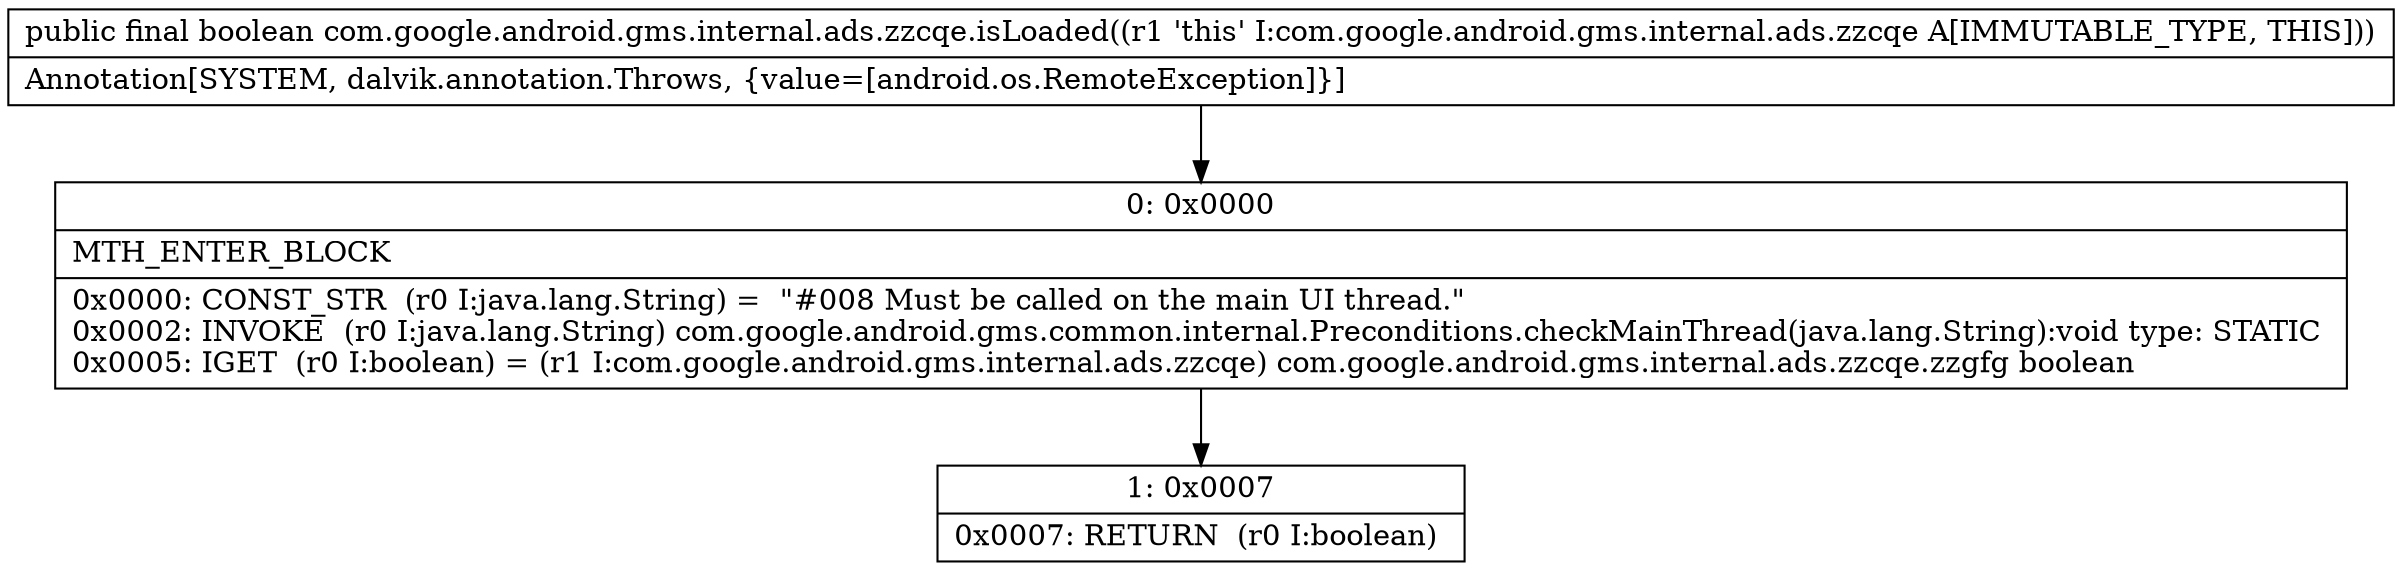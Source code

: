 digraph "CFG forcom.google.android.gms.internal.ads.zzcqe.isLoaded()Z" {
Node_0 [shape=record,label="{0\:\ 0x0000|MTH_ENTER_BLOCK\l|0x0000: CONST_STR  (r0 I:java.lang.String) =  \"#008 Must be called on the main UI thread.\" \l0x0002: INVOKE  (r0 I:java.lang.String) com.google.android.gms.common.internal.Preconditions.checkMainThread(java.lang.String):void type: STATIC \l0x0005: IGET  (r0 I:boolean) = (r1 I:com.google.android.gms.internal.ads.zzcqe) com.google.android.gms.internal.ads.zzcqe.zzgfg boolean \l}"];
Node_1 [shape=record,label="{1\:\ 0x0007|0x0007: RETURN  (r0 I:boolean) \l}"];
MethodNode[shape=record,label="{public final boolean com.google.android.gms.internal.ads.zzcqe.isLoaded((r1 'this' I:com.google.android.gms.internal.ads.zzcqe A[IMMUTABLE_TYPE, THIS]))  | Annotation[SYSTEM, dalvik.annotation.Throws, \{value=[android.os.RemoteException]\}]\l}"];
MethodNode -> Node_0;
Node_0 -> Node_1;
}

